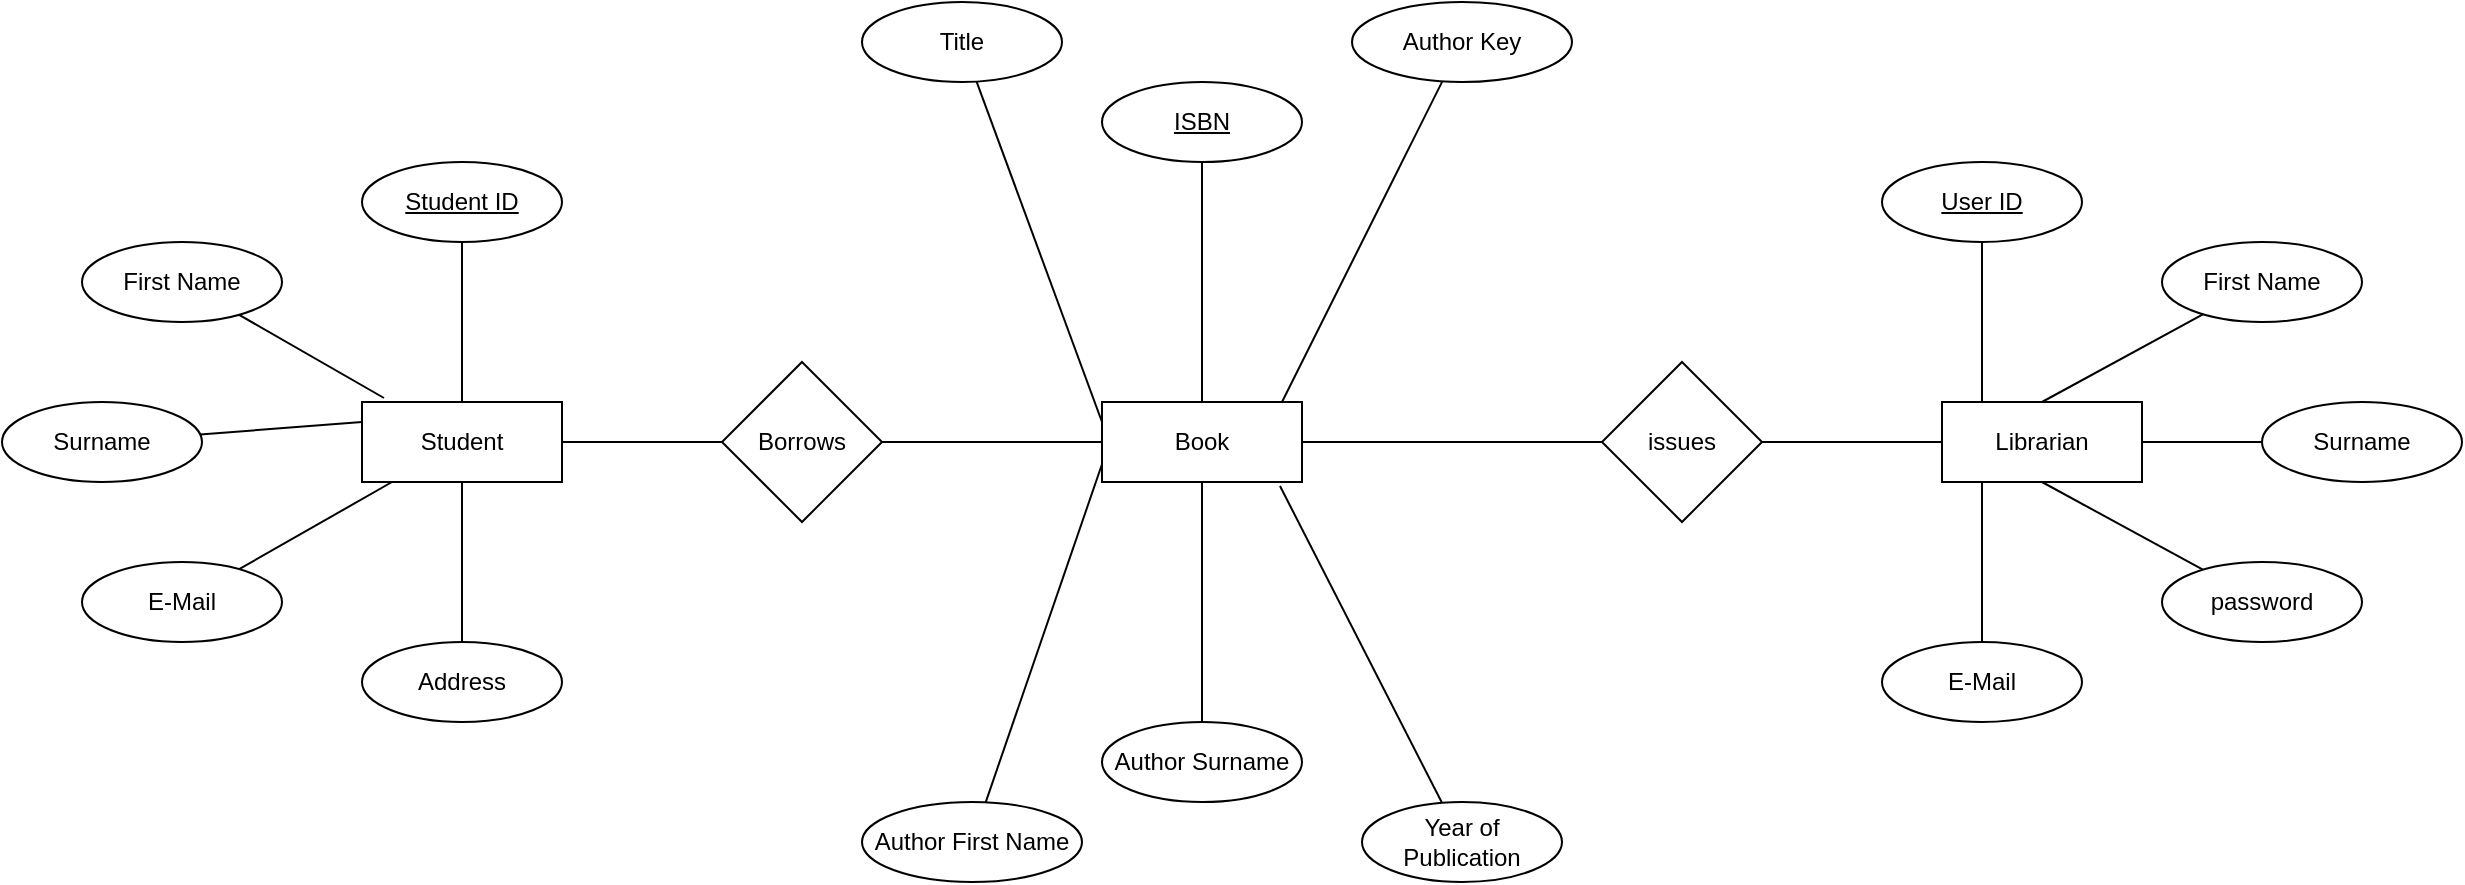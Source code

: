 <mxfile version="20.3.0" type="device"><diagram id="qFl256F-P895BIhONJCY" name="Page-1"><mxGraphModel dx="1695" dy="593" grid="1" gridSize="10" guides="1" tooltips="1" connect="1" arrows="1" fold="1" page="1" pageScale="1" pageWidth="827" pageHeight="1169" math="0" shadow="0"><root><mxCell id="0"/><mxCell id="1" parent="0"/><mxCell id="etsdqmUKIiJuzOoacc5_-1" value="Student" style="whiteSpace=wrap;html=1;align=center;" parent="1" vertex="1"><mxGeometry x="140" y="320" width="100" height="40" as="geometry"/></mxCell><mxCell id="etsdqmUKIiJuzOoacc5_-2" value="Librarian" style="whiteSpace=wrap;html=1;align=center;" parent="1" vertex="1"><mxGeometry x="930" y="320" width="100" height="40" as="geometry"/></mxCell><mxCell id="etsdqmUKIiJuzOoacc5_-55" style="edgeStyle=none;rounded=0;orthogonalLoop=1;jettySize=auto;html=1;entryX=0;entryY=0.5;entryDx=0;entryDy=0;strokeColor=default;startArrow=none;startFill=0;endArrow=none;endFill=0;" parent="1" source="etsdqmUKIiJuzOoacc5_-3" target="etsdqmUKIiJuzOoacc5_-52" edge="1"><mxGeometry relative="1" as="geometry"/></mxCell><mxCell id="etsdqmUKIiJuzOoacc5_-3" value="Book" style="whiteSpace=wrap;html=1;align=center;" parent="1" vertex="1"><mxGeometry x="510" y="320" width="100" height="40" as="geometry"/></mxCell><mxCell id="etsdqmUKIiJuzOoacc5_-23" style="edgeStyle=none;rounded=0;orthogonalLoop=1;jettySize=auto;html=1;entryX=0;entryY=0.25;entryDx=0;entryDy=0;strokeColor=default;startArrow=none;startFill=0;endArrow=none;endFill=0;" parent="1" source="etsdqmUKIiJuzOoacc5_-6" target="etsdqmUKIiJuzOoacc5_-1" edge="1"><mxGeometry relative="1" as="geometry"/></mxCell><mxCell id="etsdqmUKIiJuzOoacc5_-6" value="Surname" style="ellipse;whiteSpace=wrap;html=1;align=center;" parent="1" vertex="1"><mxGeometry x="-40" y="320" width="100" height="40" as="geometry"/></mxCell><mxCell id="etsdqmUKIiJuzOoacc5_-24" style="edgeStyle=none;rounded=0;orthogonalLoop=1;jettySize=auto;html=1;strokeColor=default;startArrow=none;startFill=0;endArrow=none;endFill=0;" parent="1" source="etsdqmUKIiJuzOoacc5_-7" target="etsdqmUKIiJuzOoacc5_-1" edge="1"><mxGeometry relative="1" as="geometry"/></mxCell><mxCell id="etsdqmUKIiJuzOoacc5_-7" value="E-Mail" style="ellipse;whiteSpace=wrap;html=1;align=center;" parent="1" vertex="1"><mxGeometry y="400" width="100" height="40" as="geometry"/></mxCell><mxCell id="etsdqmUKIiJuzOoacc5_-25" style="edgeStyle=none;rounded=0;orthogonalLoop=1;jettySize=auto;html=1;entryX=0.5;entryY=1;entryDx=0;entryDy=0;strokeColor=default;startArrow=none;startFill=0;endArrow=none;endFill=0;" parent="1" source="etsdqmUKIiJuzOoacc5_-9" target="etsdqmUKIiJuzOoacc5_-1" edge="1"><mxGeometry relative="1" as="geometry"/></mxCell><mxCell id="etsdqmUKIiJuzOoacc5_-9" value="Address" style="ellipse;whiteSpace=wrap;html=1;align=center;" parent="1" vertex="1"><mxGeometry x="140" y="440" width="100" height="40" as="geometry"/></mxCell><mxCell id="etsdqmUKIiJuzOoacc5_-22" style="edgeStyle=none;rounded=0;orthogonalLoop=1;jettySize=auto;html=1;entryX=0.5;entryY=0;entryDx=0;entryDy=0;strokeColor=default;startArrow=none;startFill=0;endArrow=none;endFill=0;" parent="1" source="etsdqmUKIiJuzOoacc5_-10" target="etsdqmUKIiJuzOoacc5_-1" edge="1"><mxGeometry relative="1" as="geometry"/></mxCell><mxCell id="etsdqmUKIiJuzOoacc5_-10" value="&lt;u&gt;Student ID&lt;/u&gt;" style="ellipse;whiteSpace=wrap;html=1;align=center;" parent="1" vertex="1"><mxGeometry x="140" y="200" width="100" height="40" as="geometry"/></mxCell><mxCell id="etsdqmUKIiJuzOoacc5_-26" style="edgeStyle=none;rounded=0;orthogonalLoop=1;jettySize=auto;html=1;entryX=0;entryY=0.25;entryDx=0;entryDy=0;strokeColor=default;startArrow=none;startFill=0;endArrow=none;endFill=0;" parent="1" source="etsdqmUKIiJuzOoacc5_-27" edge="1"><mxGeometry relative="1" as="geometry"><mxPoint x="510" y="330" as="targetPoint"/></mxGeometry></mxCell><mxCell id="etsdqmUKIiJuzOoacc5_-27" value="Title" style="ellipse;whiteSpace=wrap;html=1;align=center;" parent="1" vertex="1"><mxGeometry x="390" y="120" width="100" height="40" as="geometry"/></mxCell><mxCell id="etsdqmUKIiJuzOoacc5_-28" style="edgeStyle=none;rounded=0;orthogonalLoop=1;jettySize=auto;html=1;strokeColor=default;startArrow=none;startFill=0;endArrow=none;endFill=0;" parent="1" source="etsdqmUKIiJuzOoacc5_-29" edge="1"><mxGeometry relative="1" as="geometry"><mxPoint x="510" y="351.111" as="targetPoint"/></mxGeometry></mxCell><mxCell id="etsdqmUKIiJuzOoacc5_-29" value="Author First Name" style="ellipse;whiteSpace=wrap;html=1;align=center;" parent="1" vertex="1"><mxGeometry x="390" y="520" width="110" height="40" as="geometry"/></mxCell><mxCell id="etsdqmUKIiJuzOoacc5_-30" style="edgeStyle=none;rounded=0;orthogonalLoop=1;jettySize=auto;html=1;entryX=0.5;entryY=1;entryDx=0;entryDy=0;strokeColor=default;startArrow=none;startFill=0;endArrow=none;endFill=0;" parent="1" source="etsdqmUKIiJuzOoacc5_-31" edge="1"><mxGeometry relative="1" as="geometry"><mxPoint x="560" y="360" as="targetPoint"/></mxGeometry></mxCell><mxCell id="etsdqmUKIiJuzOoacc5_-31" value="Author Surname" style="ellipse;whiteSpace=wrap;html=1;align=center;" parent="1" vertex="1"><mxGeometry x="510" y="480" width="100" height="40" as="geometry"/></mxCell><mxCell id="etsdqmUKIiJuzOoacc5_-32" style="edgeStyle=none;rounded=0;orthogonalLoop=1;jettySize=auto;html=1;entryX=0.5;entryY=0;entryDx=0;entryDy=0;strokeColor=default;startArrow=none;startFill=0;endArrow=none;endFill=0;" parent="1" source="etsdqmUKIiJuzOoacc5_-33" edge="1"><mxGeometry relative="1" as="geometry"><mxPoint x="560" y="320" as="targetPoint"/></mxGeometry></mxCell><mxCell id="etsdqmUKIiJuzOoacc5_-33" value="&lt;u&gt;ISBN&lt;/u&gt;" style="ellipse;whiteSpace=wrap;html=1;align=center;" parent="1" vertex="1"><mxGeometry x="510" y="160" width="100" height="40" as="geometry"/></mxCell><mxCell id="etsdqmUKIiJuzOoacc5_-35" style="edgeStyle=none;rounded=0;orthogonalLoop=1;jettySize=auto;html=1;entryX=0.11;entryY=-0.05;entryDx=0;entryDy=0;strokeColor=default;startArrow=none;startFill=0;endArrow=none;endFill=0;entryPerimeter=0;" parent="1" source="etsdqmUKIiJuzOoacc5_-36" target="etsdqmUKIiJuzOoacc5_-1" edge="1"><mxGeometry relative="1" as="geometry"><mxPoint x="150" y="290" as="targetPoint"/></mxGeometry></mxCell><mxCell id="etsdqmUKIiJuzOoacc5_-36" value="First Name" style="ellipse;whiteSpace=wrap;html=1;align=center;" parent="1" vertex="1"><mxGeometry y="240" width="100" height="40" as="geometry"/></mxCell><mxCell id="etsdqmUKIiJuzOoacc5_-37" style="edgeStyle=none;rounded=0;orthogonalLoop=1;jettySize=auto;html=1;strokeColor=default;startArrow=none;startFill=0;endArrow=none;endFill=0;" parent="1" source="etsdqmUKIiJuzOoacc5_-38" edge="1"><mxGeometry relative="1" as="geometry"><mxPoint x="600" y="320" as="targetPoint"/></mxGeometry></mxCell><mxCell id="etsdqmUKIiJuzOoacc5_-38" value="Author Key" style="ellipse;whiteSpace=wrap;html=1;align=center;" parent="1" vertex="1"><mxGeometry x="635" y="120" width="110" height="40" as="geometry"/></mxCell><mxCell id="etsdqmUKIiJuzOoacc5_-39" style="edgeStyle=none;rounded=0;orthogonalLoop=1;jettySize=auto;html=1;entryX=0.89;entryY=1.05;entryDx=0;entryDy=0;strokeColor=default;startArrow=none;startFill=0;endArrow=none;endFill=0;entryPerimeter=0;" parent="1" source="etsdqmUKIiJuzOoacc5_-40" target="etsdqmUKIiJuzOoacc5_-3" edge="1"><mxGeometry relative="1" as="geometry"><mxPoint x="760" y="178.89" as="targetPoint"/></mxGeometry></mxCell><mxCell id="etsdqmUKIiJuzOoacc5_-40" value="Year of Publication" style="ellipse;whiteSpace=wrap;html=1;align=center;" parent="1" vertex="1"><mxGeometry x="640" y="520" width="100" height="40" as="geometry"/></mxCell><mxCell id="etsdqmUKIiJuzOoacc5_-41" style="edgeStyle=none;rounded=0;orthogonalLoop=1;jettySize=auto;html=1;entryX=1;entryY=0.5;entryDx=0;entryDy=0;strokeColor=default;startArrow=none;startFill=0;endArrow=none;endFill=0;" parent="1" source="etsdqmUKIiJuzOoacc5_-42" target="etsdqmUKIiJuzOoacc5_-2" edge="1"><mxGeometry relative="1" as="geometry"><mxPoint x="930" y="330" as="targetPoint"/></mxGeometry></mxCell><mxCell id="etsdqmUKIiJuzOoacc5_-42" value="Surname" style="ellipse;whiteSpace=wrap;html=1;align=center;" parent="1" vertex="1"><mxGeometry x="1090" y="320" width="100" height="40" as="geometry"/></mxCell><mxCell id="etsdqmUKIiJuzOoacc5_-43" style="edgeStyle=none;rounded=0;orthogonalLoop=1;jettySize=auto;html=1;strokeColor=default;startArrow=none;startFill=0;endArrow=none;endFill=0;" parent="1" source="etsdqmUKIiJuzOoacc5_-44" edge="1"><mxGeometry relative="1" as="geometry"><mxPoint x="950" y="360" as="targetPoint"/></mxGeometry></mxCell><mxCell id="etsdqmUKIiJuzOoacc5_-44" value="E-Mail" style="ellipse;whiteSpace=wrap;html=1;align=center;" parent="1" vertex="1"><mxGeometry x="900" y="440" width="100" height="40" as="geometry"/></mxCell><mxCell id="etsdqmUKIiJuzOoacc5_-45" style="edgeStyle=none;rounded=0;orthogonalLoop=1;jettySize=auto;html=1;entryX=0.5;entryY=1;entryDx=0;entryDy=0;strokeColor=default;startArrow=none;startFill=0;endArrow=none;endFill=0;" parent="1" source="etsdqmUKIiJuzOoacc5_-46" edge="1"><mxGeometry relative="1" as="geometry"><mxPoint x="980" y="360" as="targetPoint"/></mxGeometry></mxCell><mxCell id="etsdqmUKIiJuzOoacc5_-46" value="password" style="ellipse;whiteSpace=wrap;html=1;align=center;" parent="1" vertex="1"><mxGeometry x="1040" y="400" width="100" height="40" as="geometry"/></mxCell><mxCell id="etsdqmUKIiJuzOoacc5_-47" style="edgeStyle=none;rounded=0;orthogonalLoop=1;jettySize=auto;html=1;entryX=0.5;entryY=0;entryDx=0;entryDy=0;strokeColor=default;startArrow=none;startFill=0;endArrow=none;endFill=0;" parent="1" source="etsdqmUKIiJuzOoacc5_-48" edge="1"><mxGeometry relative="1" as="geometry"><mxPoint x="980" y="320" as="targetPoint"/></mxGeometry></mxCell><mxCell id="etsdqmUKIiJuzOoacc5_-48" value="First Name" style="ellipse;whiteSpace=wrap;html=1;align=center;" parent="1" vertex="1"><mxGeometry x="1040" y="240" width="100" height="40" as="geometry"/></mxCell><mxCell id="etsdqmUKIiJuzOoacc5_-49" style="edgeStyle=none;rounded=0;orthogonalLoop=1;jettySize=auto;html=1;strokeColor=default;startArrow=none;startFill=0;endArrow=none;endFill=0;" parent="1" source="etsdqmUKIiJuzOoacc5_-50" edge="1"><mxGeometry relative="1" as="geometry"><mxPoint x="950" y="320" as="targetPoint"/></mxGeometry></mxCell><mxCell id="etsdqmUKIiJuzOoacc5_-50" value="&lt;u&gt;User ID&lt;/u&gt;" style="ellipse;whiteSpace=wrap;html=1;align=center;" parent="1" vertex="1"><mxGeometry x="900" y="200" width="100" height="40" as="geometry"/></mxCell><mxCell id="etsdqmUKIiJuzOoacc5_-53" style="edgeStyle=none;rounded=0;orthogonalLoop=1;jettySize=auto;html=1;entryX=1;entryY=0.5;entryDx=0;entryDy=0;strokeColor=default;startArrow=none;startFill=0;endArrow=none;endFill=0;" parent="1" source="etsdqmUKIiJuzOoacc5_-51" target="etsdqmUKIiJuzOoacc5_-1" edge="1"><mxGeometry relative="1" as="geometry"/></mxCell><mxCell id="etsdqmUKIiJuzOoacc5_-54" style="edgeStyle=none;rounded=0;orthogonalLoop=1;jettySize=auto;html=1;entryX=0;entryY=0.5;entryDx=0;entryDy=0;strokeColor=default;startArrow=none;startFill=0;endArrow=none;endFill=0;" parent="1" source="etsdqmUKIiJuzOoacc5_-51" target="etsdqmUKIiJuzOoacc5_-3" edge="1"><mxGeometry relative="1" as="geometry"/></mxCell><mxCell id="etsdqmUKIiJuzOoacc5_-51" value="Borrows" style="rhombus;whiteSpace=wrap;html=1;" parent="1" vertex="1"><mxGeometry x="320" y="300" width="80" height="80" as="geometry"/></mxCell><mxCell id="etsdqmUKIiJuzOoacc5_-56" style="edgeStyle=none;rounded=0;orthogonalLoop=1;jettySize=auto;html=1;entryX=0;entryY=0.5;entryDx=0;entryDy=0;strokeColor=default;startArrow=none;startFill=0;endArrow=none;endFill=0;" parent="1" source="etsdqmUKIiJuzOoacc5_-52" target="etsdqmUKIiJuzOoacc5_-2" edge="1"><mxGeometry relative="1" as="geometry"/></mxCell><mxCell id="etsdqmUKIiJuzOoacc5_-52" value="issues" style="rhombus;whiteSpace=wrap;html=1;" parent="1" vertex="1"><mxGeometry x="760" y="300" width="80" height="80" as="geometry"/></mxCell></root></mxGraphModel></diagram></mxfile>